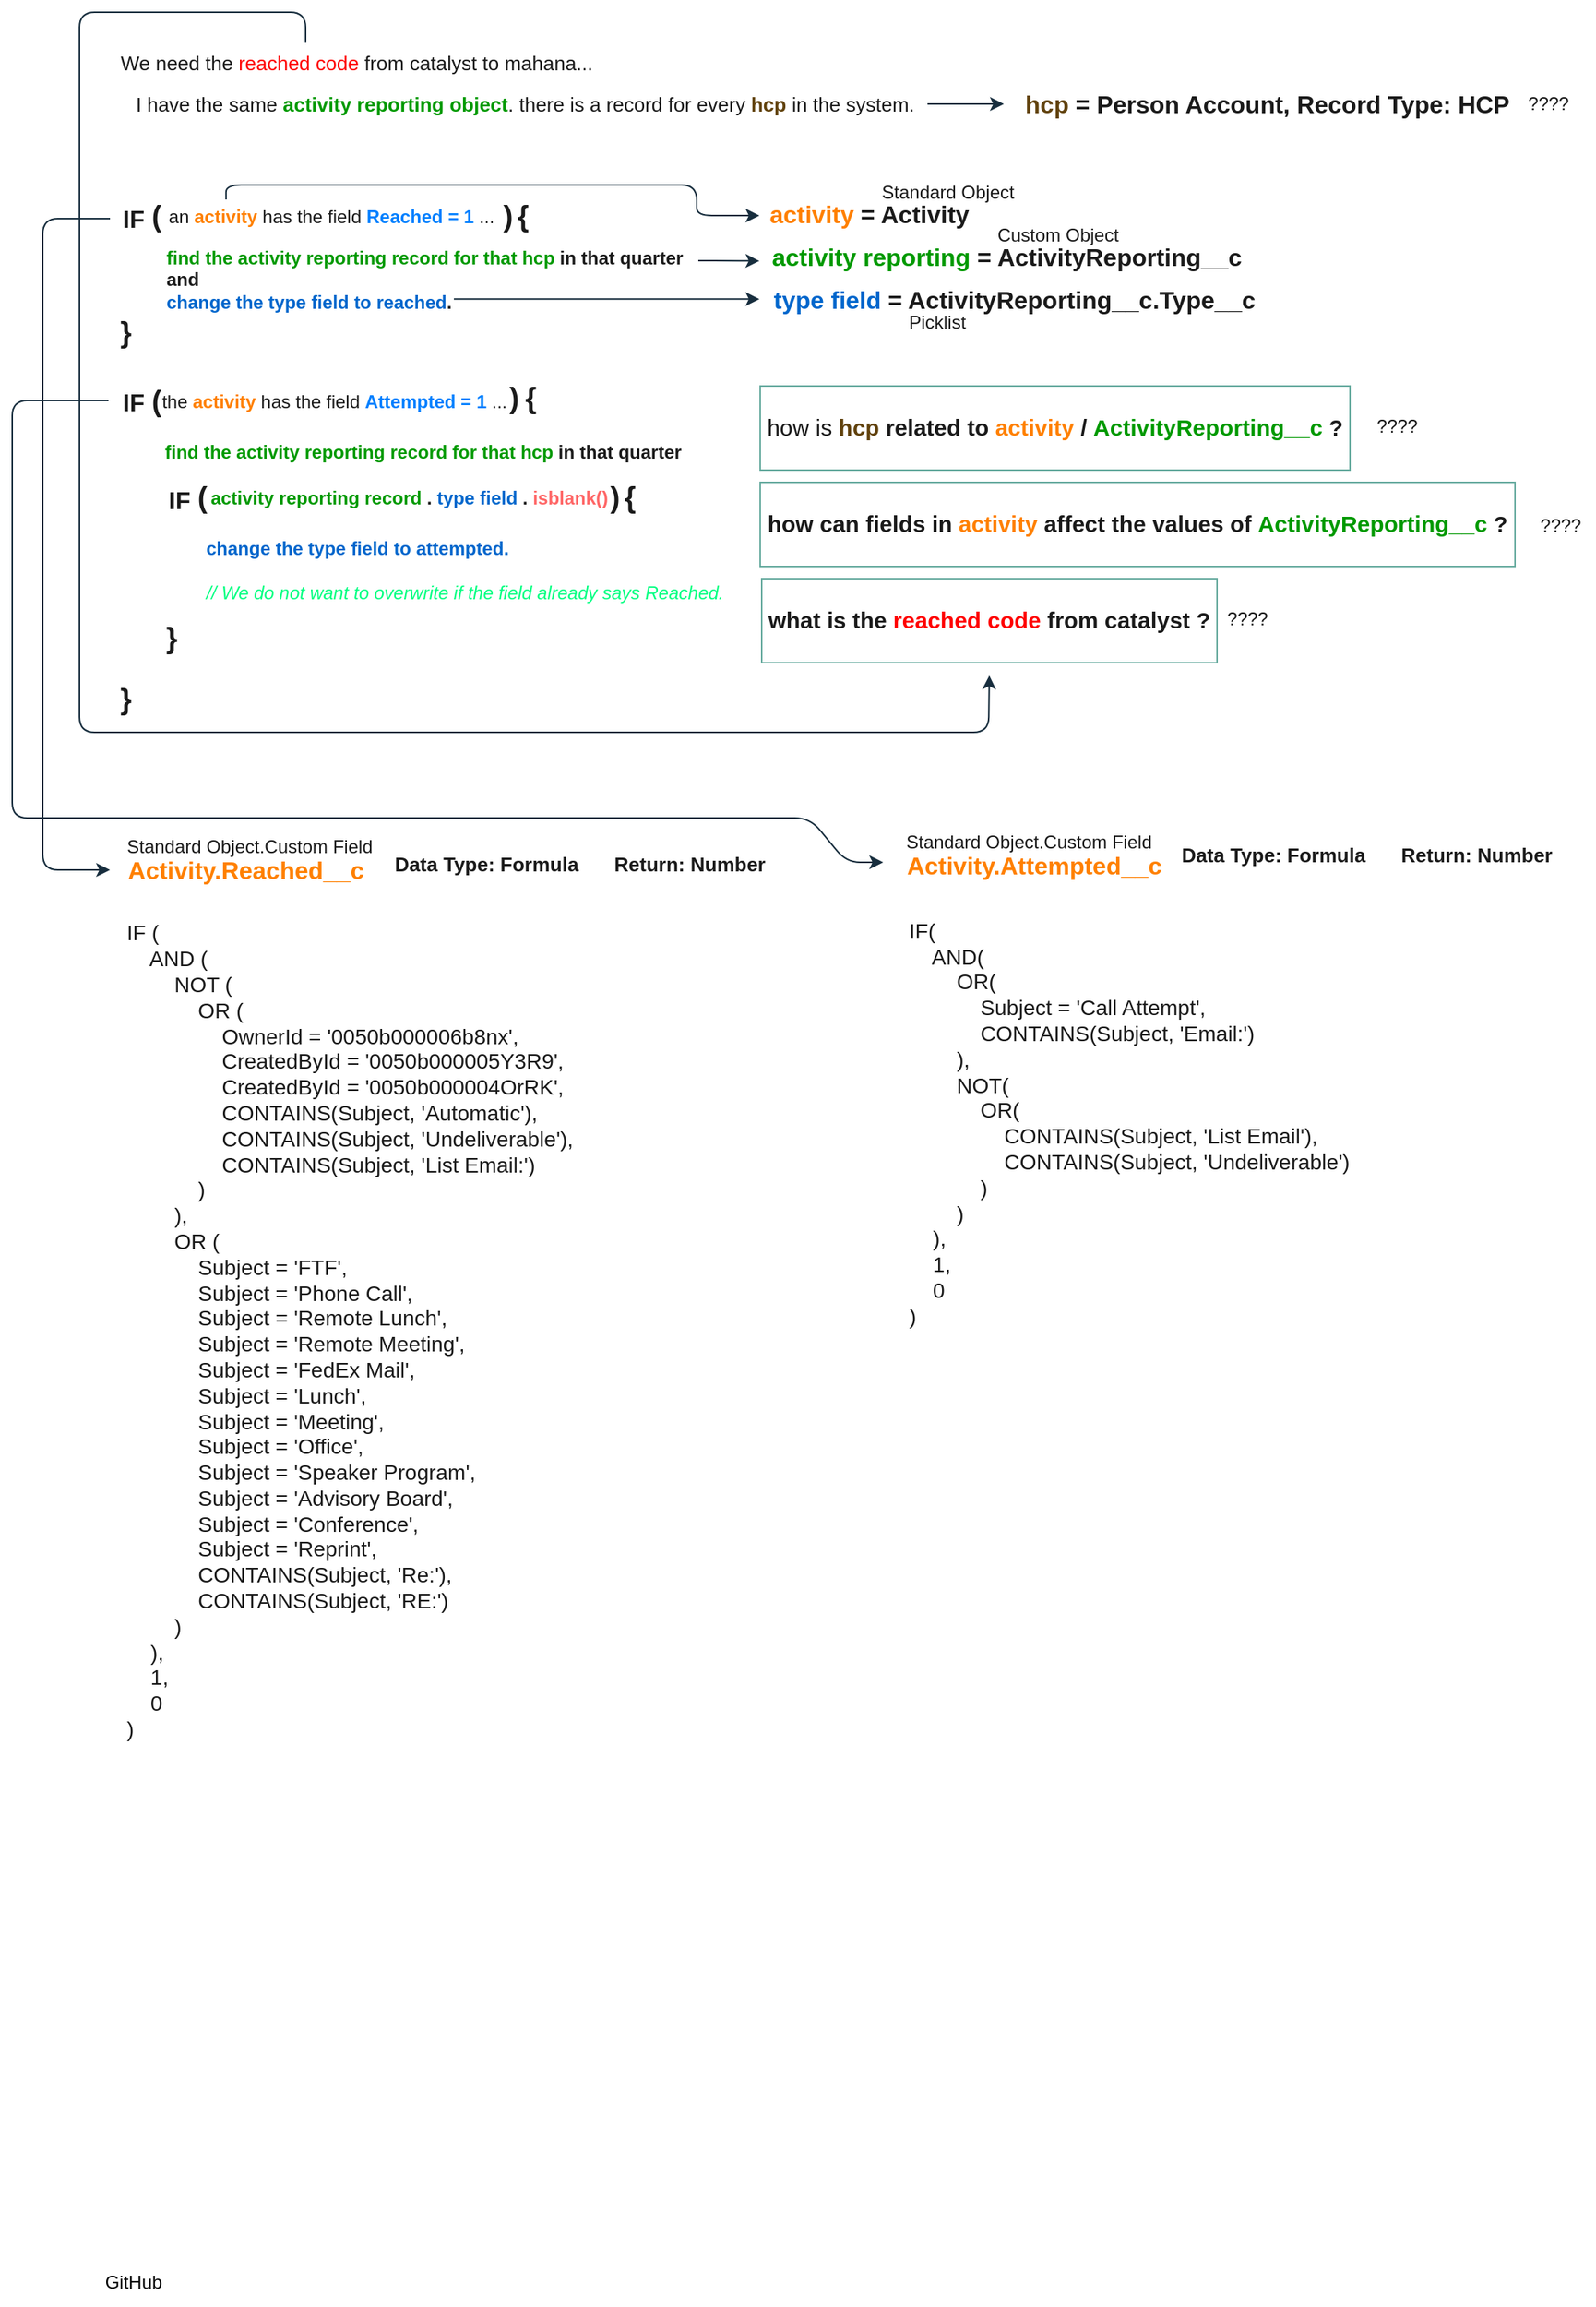 <mxfile version="21.7.5" type="github">
  <diagram id="R2lEEEUBdFMjLlhIrx00" name="Page-1">
    <mxGraphModel dx="2082" dy="982" grid="1" gridSize="10" guides="1" tooltips="1" connect="1" arrows="1" fold="1" page="0" pageScale="1" pageWidth="850" pageHeight="1100" math="0" shadow="0" extFonts="Permanent Marker^https://fonts.googleapis.com/css?family=Permanent+Marker">
      <root>
        <mxCell id="0" />
        <mxCell id="1" parent="0" />
        <mxCell id="Aqao1uQsk0-bMXRQZP0p-10" value="&lt;span style=&quot;background-color: initial;&quot;&gt;&lt;b&gt;&lt;font color=&quot;#009900&quot;&gt;find the activity reporting record for that hcp&lt;/font&gt; in that quarter&amp;nbsp;&lt;/b&gt;&lt;/span&gt;" style="text;html=1;strokeColor=none;fillColor=none;align=left;verticalAlign=middle;whiteSpace=wrap;rounded=1;labelBackgroundColor=none;fontColor=#1A1A1A;" parent="1" vertex="1">
          <mxGeometry x="-561" y="243" width="353" height="30" as="geometry" />
        </mxCell>
        <mxCell id="Aqao1uQsk0-bMXRQZP0p-4" value="We need the &lt;font color=&quot;#ff0000&quot;&gt;reached code&lt;/font&gt; from catalyst to mahana..." style="text;html=1;align=center;verticalAlign=middle;resizable=0;points=[];autosize=1;strokeColor=none;fillColor=none;fontSize=13;rounded=1;labelBackgroundColor=none;fontColor=#1A1A1A;" parent="1" vertex="1">
          <mxGeometry x="-598" y="-11" width="327" height="28" as="geometry" />
        </mxCell>
        <mxCell id="Aqao1uQsk0-bMXRQZP0p-35" style="edgeStyle=orthogonalEdgeStyle;rounded=1;orthogonalLoop=1;jettySize=auto;html=1;exitX=1;exitY=0.5;exitDx=0;exitDy=0;labelBackgroundColor=none;strokeColor=#182E3E;fontColor=default;" parent="1" source="Aqao1uQsk0-bMXRQZP0p-5" edge="1">
          <mxGeometry relative="1" as="geometry">
            <mxPoint x="-10" y="30.034" as="targetPoint" />
          </mxGeometry>
        </mxCell>
        <mxCell id="Aqao1uQsk0-bMXRQZP0p-5" value="I have the same &lt;b style=&quot;&quot;&gt;&lt;font color=&quot;#009900&quot;&gt;activity reporting object&lt;/font&gt;&lt;/b&gt;. there is a record for every &lt;b&gt;&lt;font color=&quot;#61420d&quot;&gt;hcp&lt;/font&gt; &lt;/b&gt;in the system." style="text;html=1;strokeColor=none;fillColor=none;align=left;verticalAlign=middle;whiteSpace=wrap;rounded=1;fontSize=13;labelBackgroundColor=none;fontColor=#1A1A1A;" parent="1" vertex="1">
          <mxGeometry x="-580" y="10" width="520" height="40" as="geometry" />
        </mxCell>
        <mxCell id="Aqao1uQsk0-bMXRQZP0p-7" value="&lt;b&gt;&lt;font style=&quot;font-size: 16px;&quot;&gt;IF&lt;/font&gt;&lt;/b&gt;" style="text;html=1;align=center;verticalAlign=middle;resizable=0;points=[];autosize=1;strokeColor=none;fillColor=none;rounded=1;labelBackgroundColor=none;fontColor=#1A1A1A;" parent="1" vertex="1">
          <mxGeometry x="-600" y="90" width="40" height="30" as="geometry" />
        </mxCell>
        <mxCell id="Aqao1uQsk0-bMXRQZP0p-8" value="&lt;b&gt;&lt;font style=&quot;font-size: 16px;&quot;&gt;IF&lt;/font&gt;&lt;/b&gt;" style="text;html=1;align=center;verticalAlign=middle;resizable=0;points=[];autosize=1;strokeColor=none;fillColor=none;rounded=1;labelBackgroundColor=none;fontColor=#1A1A1A;" parent="1" vertex="1">
          <mxGeometry x="-600" y="210" width="40" height="30" as="geometry" />
        </mxCell>
        <mxCell id="Aqao1uQsk0-bMXRQZP0p-34" style="edgeStyle=orthogonalEdgeStyle;rounded=1;orthogonalLoop=1;jettySize=auto;html=1;exitX=1;exitY=0.25;exitDx=0;exitDy=0;labelBackgroundColor=none;strokeColor=#182E3E;fontColor=default;" parent="1" source="Aqao1uQsk0-bMXRQZP0p-9" edge="1">
          <mxGeometry relative="1" as="geometry">
            <mxPoint x="-170" y="132.714" as="targetPoint" />
          </mxGeometry>
        </mxCell>
        <mxCell id="Aqao1uQsk0-bMXRQZP0p-38" style="edgeStyle=orthogonalEdgeStyle;rounded=1;orthogonalLoop=1;jettySize=auto;html=1;exitX=0.543;exitY=0.752;exitDx=0;exitDy=0;exitPerimeter=0;labelBackgroundColor=none;strokeColor=#182E3E;fontColor=default;" parent="1" source="Aqao1uQsk0-bMXRQZP0p-9" edge="1">
          <mxGeometry relative="1" as="geometry">
            <mxPoint x="-170" y="157.621" as="targetPoint" />
          </mxGeometry>
        </mxCell>
        <mxCell id="Aqao1uQsk0-bMXRQZP0p-9" value="&lt;b&gt;&lt;span style=&quot;background-color: initial;&quot;&gt;&lt;font color=&quot;#009900&quot;&gt;find the activity reporting record for that hcp&lt;/font&gt; in that quarter &lt;br&gt;and &lt;br&gt;&lt;/span&gt;&lt;font style=&quot;background-color: initial;&quot; color=&quot;#0066cc&quot;&gt;change the type field to reached&lt;/font&gt;&lt;span style=&quot;background-color: initial;&quot;&gt;.&lt;/span&gt;&lt;/b&gt;" style="text;html=1;strokeColor=none;fillColor=none;align=left;verticalAlign=middle;whiteSpace=wrap;rounded=1;labelBackgroundColor=none;fontColor=#1A1A1A;" parent="1" vertex="1">
          <mxGeometry x="-560" y="120" width="350" height="50" as="geometry" />
        </mxCell>
        <mxCell id="Aqao1uQsk0-bMXRQZP0p-12" value="&lt;b&gt;&lt;font style=&quot;font-size: 19px;&quot;&gt;{&lt;/font&gt;&lt;/b&gt;" style="text;html=1;align=center;verticalAlign=middle;resizable=0;points=[];autosize=1;strokeColor=none;fillColor=none;rounded=1;labelBackgroundColor=none;fontColor=#1A1A1A;" parent="1" vertex="1">
          <mxGeometry x="-340" y="84" width="30" height="40" as="geometry" />
        </mxCell>
        <mxCell id="Aqao1uQsk0-bMXRQZP0p-13" value="&lt;b&gt;&lt;font style=&quot;font-size: 19px;&quot;&gt;}&lt;/font&gt;&lt;/b&gt;" style="text;html=1;align=center;verticalAlign=middle;resizable=0;points=[];autosize=1;strokeColor=none;fillColor=none;rounded=1;labelBackgroundColor=none;fontColor=#1A1A1A;" parent="1" vertex="1">
          <mxGeometry x="-600" y="160" width="30" height="40" as="geometry" />
        </mxCell>
        <mxCell id="Aqao1uQsk0-bMXRQZP0p-14" value="&lt;font color=&quot;#0066cc&quot;&gt;&lt;b&gt;change the type field to attempted. &lt;/b&gt;&lt;/font&gt;&lt;br&gt;&lt;br&gt;&lt;i style=&quot;&quot;&gt;&lt;font color=&quot;#00ff80&quot;&gt;// We do not want to overwrite if the field already says Reached.&lt;/font&gt;&lt;/i&gt;" style="text;html=1;strokeColor=none;fillColor=none;align=left;verticalAlign=middle;whiteSpace=wrap;rounded=1;labelBackgroundColor=none;fontColor=#1A1A1A;" parent="1" vertex="1">
          <mxGeometry x="-534" y="290" width="385" height="90" as="geometry" />
        </mxCell>
        <mxCell id="Aqao1uQsk0-bMXRQZP0p-16" value="&lt;span style=&quot;font-size: 19px;&quot;&gt;&lt;b&gt;(&lt;/b&gt;&lt;/span&gt;" style="text;html=1;align=center;verticalAlign=middle;resizable=0;points=[];autosize=1;strokeColor=none;fillColor=none;rounded=1;labelBackgroundColor=none;fontColor=#1A1A1A;" parent="1" vertex="1">
          <mxGeometry x="-580" y="84" width="30" height="40" as="geometry" />
        </mxCell>
        <mxCell id="Aqao1uQsk0-bMXRQZP0p-17" value="&lt;b&gt;&lt;font style=&quot;font-size: 19px;&quot;&gt;)&lt;/font&gt;&lt;/b&gt;" style="text;html=1;align=center;verticalAlign=middle;resizable=0;points=[];autosize=1;strokeColor=none;fillColor=none;rounded=1;labelBackgroundColor=none;fontColor=#1A1A1A;" parent="1" vertex="1">
          <mxGeometry x="-350" y="84" width="30" height="40" as="geometry" />
        </mxCell>
        <mxCell id="Aqao1uQsk0-bMXRQZP0p-31" style="edgeStyle=orthogonalEdgeStyle;rounded=1;orthogonalLoop=1;jettySize=auto;html=1;exitX=0.186;exitY=-0.105;exitDx=0;exitDy=0;exitPerimeter=0;labelBackgroundColor=none;strokeColor=#182E3E;fontColor=default;" parent="1" source="Aqao1uQsk0-bMXRQZP0p-18" edge="1">
          <mxGeometry relative="1" as="geometry">
            <mxPoint x="-170" y="103" as="targetPoint" />
            <mxPoint x="-520" y="103" as="sourcePoint" />
            <Array as="points">
              <mxPoint x="-519" y="83" />
              <mxPoint x="-211" y="83" />
              <mxPoint x="-211" y="103" />
            </Array>
          </mxGeometry>
        </mxCell>
        <mxCell id="Aqao1uQsk0-bMXRQZP0p-18" value="an&amp;nbsp;&lt;b style=&quot;border-color: var(--border-color);&quot;&gt;&lt;font style=&quot;border-color: var(--border-color);&quot; color=&quot;#ff8000&quot;&gt;activity&lt;/font&gt;&lt;/b&gt;&amp;nbsp;has the field&amp;nbsp;&lt;font style=&quot;border-color: var(--border-color); text-align: left;&quot; color=&quot;#007fff&quot;&gt;&lt;b style=&quot;border-color: var(--border-color);&quot;&gt;Reached = 1&lt;/b&gt;&lt;/font&gt;&lt;span style=&quot;text-align: left;&quot;&gt;&amp;nbsp;...&lt;/span&gt;" style="text;html=1;strokeColor=none;fillColor=none;align=center;verticalAlign=middle;whiteSpace=wrap;rounded=1;labelBackgroundColor=none;fontColor=#1A1A1A;" parent="1" vertex="1">
          <mxGeometry x="-560" y="94.5" width="220" height="19" as="geometry" />
        </mxCell>
        <mxCell id="Aqao1uQsk0-bMXRQZP0p-19" value="the &lt;b&gt;&lt;font color=&quot;#ff8000&quot;&gt;activity&lt;/font&gt;&lt;/b&gt; has the field&amp;nbsp;&lt;b style=&quot;border-color: var(--border-color); text-align: left;&quot;&gt;&lt;font style=&quot;border-color: var(--border-color);&quot; color=&quot;#007fff&quot;&gt;Attempted = 1&lt;/font&gt;&lt;/b&gt;&lt;span style=&quot;text-align: left;&quot;&gt;&amp;nbsp;...&lt;/span&gt;" style="text;html=1;strokeColor=none;fillColor=none;align=center;verticalAlign=middle;whiteSpace=wrap;rounded=1;labelBackgroundColor=none;fontColor=#1A1A1A;" parent="1" vertex="1">
          <mxGeometry x="-563" y="210" width="230" height="30" as="geometry" />
        </mxCell>
        <mxCell id="Aqao1uQsk0-bMXRQZP0p-20" value="&lt;span style=&quot;font-size: 19px;&quot;&gt;&lt;b&gt;(&lt;/b&gt;&lt;/span&gt;" style="text;html=1;align=center;verticalAlign=middle;resizable=0;points=[];autosize=1;strokeColor=none;fillColor=none;rounded=1;labelBackgroundColor=none;fontColor=#1A1A1A;" parent="1" vertex="1">
          <mxGeometry x="-580" y="205" width="30" height="40" as="geometry" />
        </mxCell>
        <mxCell id="Aqao1uQsk0-bMXRQZP0p-21" value="&lt;b&gt;&lt;font style=&quot;font-size: 19px;&quot;&gt;)&lt;/font&gt;&lt;/b&gt;" style="text;html=1;align=center;verticalAlign=middle;resizable=0;points=[];autosize=1;strokeColor=none;fillColor=none;rounded=1;labelBackgroundColor=none;fontColor=#1A1A1A;" parent="1" vertex="1">
          <mxGeometry x="-346" y="203" width="30" height="40" as="geometry" />
        </mxCell>
        <mxCell id="Aqao1uQsk0-bMXRQZP0p-22" value="&lt;b&gt;&lt;font style=&quot;font-size: 19px;&quot;&gt;{&lt;/font&gt;&lt;/b&gt;" style="text;html=1;align=center;verticalAlign=middle;resizable=0;points=[];autosize=1;strokeColor=none;fillColor=none;rounded=1;labelBackgroundColor=none;fontColor=#1A1A1A;" parent="1" vertex="1">
          <mxGeometry x="-335" y="203" width="30" height="40" as="geometry" />
        </mxCell>
        <mxCell id="Aqao1uQsk0-bMXRQZP0p-23" value="&lt;b&gt;&lt;font style=&quot;font-size: 19px;&quot;&gt;}&lt;/font&gt;&lt;/b&gt;" style="text;html=1;align=center;verticalAlign=middle;resizable=0;points=[];autosize=1;strokeColor=none;fillColor=none;rounded=1;labelBackgroundColor=none;fontColor=#1A1A1A;" parent="1" vertex="1">
          <mxGeometry x="-600" y="400" width="30" height="40" as="geometry" />
        </mxCell>
        <mxCell id="Aqao1uQsk0-bMXRQZP0p-24" value="&lt;b&gt;&lt;font style=&quot;font-size: 16px;&quot;&gt;IF&lt;/font&gt;&lt;/b&gt;" style="text;html=1;align=center;verticalAlign=middle;resizable=0;points=[];autosize=1;strokeColor=none;fillColor=none;rounded=1;labelBackgroundColor=none;fontColor=#1A1A1A;" parent="1" vertex="1">
          <mxGeometry x="-570" y="274" width="40" height="30" as="geometry" />
        </mxCell>
        <mxCell id="Aqao1uQsk0-bMXRQZP0p-25" value="&lt;b style=&quot;border-color: var(--border-color); text-align: left;&quot;&gt;&lt;font style=&quot;border-color: var(--border-color);&quot; color=&quot;#009900&quot;&gt;activity reporting record &lt;/font&gt;&lt;font style=&quot;border-color: var(--border-color);&quot;&gt;. &lt;font color=&quot;#0066cc&quot;&gt;type field&lt;/font&gt; . &lt;font color=&quot;#ff6666&quot;&gt;isblank()&lt;/font&gt;&lt;/font&gt;&lt;/b&gt;" style="text;html=1;strokeColor=none;fillColor=none;align=center;verticalAlign=middle;whiteSpace=wrap;rounded=1;labelBackgroundColor=none;fontColor=#1A1A1A;" parent="1" vertex="1">
          <mxGeometry x="-534" y="273" width="270" height="30" as="geometry" />
        </mxCell>
        <mxCell id="Aqao1uQsk0-bMXRQZP0p-26" value="&lt;span style=&quot;font-size: 19px;&quot;&gt;&lt;b&gt;(&lt;/b&gt;&lt;/span&gt;" style="text;html=1;align=center;verticalAlign=middle;resizable=0;points=[];autosize=1;strokeColor=none;fillColor=none;rounded=1;labelBackgroundColor=none;fontColor=#1A1A1A;" parent="1" vertex="1">
          <mxGeometry x="-550" y="268" width="30" height="40" as="geometry" />
        </mxCell>
        <mxCell id="Aqao1uQsk0-bMXRQZP0p-27" value="&lt;b&gt;&lt;font style=&quot;font-size: 19px;&quot;&gt;)&lt;/font&gt;&lt;/b&gt;" style="text;html=1;align=center;verticalAlign=middle;resizable=0;points=[];autosize=1;strokeColor=none;fillColor=none;rounded=1;labelBackgroundColor=none;fontColor=#1A1A1A;" parent="1" vertex="1">
          <mxGeometry x="-280" y="268" width="30" height="40" as="geometry" />
        </mxCell>
        <mxCell id="Aqao1uQsk0-bMXRQZP0p-28" value="&lt;b&gt;&lt;font style=&quot;font-size: 19px;&quot;&gt;{&lt;/font&gt;&lt;/b&gt;" style="text;html=1;align=center;verticalAlign=middle;resizable=0;points=[];autosize=1;strokeColor=none;fillColor=none;rounded=1;labelBackgroundColor=none;fontColor=#1A1A1A;" parent="1" vertex="1">
          <mxGeometry x="-270" y="268" width="30" height="40" as="geometry" />
        </mxCell>
        <mxCell id="Aqao1uQsk0-bMXRQZP0p-29" value="&lt;b&gt;&lt;font style=&quot;font-size: 19px;&quot;&gt;}&lt;/font&gt;&lt;/b&gt;" style="text;html=1;align=center;verticalAlign=middle;resizable=0;points=[];autosize=1;strokeColor=none;fillColor=none;rounded=1;labelBackgroundColor=none;fontColor=#1A1A1A;" parent="1" vertex="1">
          <mxGeometry x="-570" y="360" width="30" height="40" as="geometry" />
        </mxCell>
        <mxCell id="Aqao1uQsk0-bMXRQZP0p-32" value="&lt;b style=&quot;border-color: var(--border-color); font-size: 16px;&quot;&gt;&lt;font style=&quot;border-color: var(--border-color); font-size: 16px;&quot; color=&quot;#ff8000&quot;&gt;activity &lt;/font&gt;&lt;font style=&quot;border-color: var(--border-color); font-size: 16px;&quot;&gt;= Activity&lt;/font&gt;&lt;/b&gt;" style="text;html=1;strokeColor=none;fillColor=none;align=center;verticalAlign=middle;whiteSpace=wrap;rounded=1;fontSize=16;labelBackgroundColor=none;fontColor=#1A1A1A;" parent="1" vertex="1">
          <mxGeometry x="-190" y="89.5" width="184" height="24" as="geometry" />
        </mxCell>
        <mxCell id="Aqao1uQsk0-bMXRQZP0p-33" value="&lt;b style=&quot;border-color: var(--border-color); text-align: left; font-size: 16px;&quot;&gt;&lt;font style=&quot;border-color: var(--border-color); font-size: 16px;&quot; color=&quot;#009900&quot;&gt;activity reporting &lt;/font&gt;&lt;font style=&quot;border-color: var(--border-color); font-size: 16px;&quot;&gt;= ActivityReporting__c&lt;/font&gt;&lt;/b&gt;" style="text;html=1;strokeColor=none;fillColor=none;align=center;verticalAlign=middle;whiteSpace=wrap;rounded=1;fontSize=16;labelBackgroundColor=none;fontColor=#1A1A1A;" parent="1" vertex="1">
          <mxGeometry x="-163" y="117" width="310" height="25.5" as="geometry" />
        </mxCell>
        <mxCell id="Aqao1uQsk0-bMXRQZP0p-36" value="&lt;b style=&quot;border-color: var(--border-color); font-size: 16px;&quot;&gt;&lt;font color=&quot;#61420d&quot; style=&quot;border-color: var(--border-color); font-size: 16px;&quot;&gt;hcp&lt;/font&gt;&lt;font style=&quot;border-color: var(--border-color); font-size: 16px;&quot; color=&quot;#ff8000&quot;&gt;&amp;nbsp;&lt;/font&gt;&lt;font style=&quot;border-color: var(--border-color); font-size: 16px;&quot;&gt;= Person Account, Record Type: HCP&lt;/font&gt;&lt;/b&gt;" style="text;html=1;strokeColor=none;fillColor=none;align=center;verticalAlign=middle;whiteSpace=wrap;rounded=1;fontSize=16;labelBackgroundColor=none;fontColor=#1A1A1A;" parent="1" vertex="1">
          <mxGeometry x="-8" y="2.5" width="341" height="55" as="geometry" />
        </mxCell>
        <mxCell id="Aqao1uQsk0-bMXRQZP0p-37" value="Custom Object" style="text;html=1;align=center;verticalAlign=middle;resizable=0;points=[];autosize=1;strokeColor=none;fillColor=none;rounded=1;labelBackgroundColor=none;fontColor=#1A1A1A;" parent="1" vertex="1">
          <mxGeometry x="-25" y="101" width="100" height="30" as="geometry" />
        </mxCell>
        <mxCell id="Aqao1uQsk0-bMXRQZP0p-39" value="&lt;b style=&quot;border-color: var(--border-color); text-align: left;&quot;&gt;&lt;font style=&quot;border-color: var(--border-color); background-color: initial; font-size: 16px;&quot; color=&quot;#0066cc&quot;&gt;type field &lt;/font&gt;&lt;font style=&quot;border-color: var(--border-color); background-color: initial; font-size: 16px;&quot;&gt;= ActivityReporting__c.Type__c&lt;/font&gt;&lt;/b&gt;" style="text;html=1;strokeColor=none;fillColor=none;align=center;verticalAlign=middle;whiteSpace=wrap;rounded=1;labelBackgroundColor=none;fontColor=#1A1A1A;" parent="1" vertex="1">
          <mxGeometry x="-162" y="142.5" width="318" height="30" as="geometry" />
        </mxCell>
        <mxCell id="Aqao1uQsk0-bMXRQZP0p-40" value="Picklist" style="text;html=1;align=center;verticalAlign=middle;resizable=0;points=[];autosize=1;strokeColor=none;fillColor=none;rounded=1;labelBackgroundColor=none;fontColor=#1A1A1A;" parent="1" vertex="1">
          <mxGeometry x="-84" y="158" width="60" height="30" as="geometry" />
        </mxCell>
        <mxCell id="Aqao1uQsk0-bMXRQZP0p-41" value="&lt;div style=&quot;text-align: left;&quot;&gt;&lt;br&gt;&lt;/div&gt;&amp;nbsp;how is&amp;nbsp;&lt;b style=&quot;border-color: var(--border-color); font-size: 15px; text-align: left;&quot;&gt;&lt;font color=&quot;#61420d&quot; style=&quot;border-color: var(--border-color); font-size: 15px;&quot;&gt;hcp&lt;/font&gt;&amp;nbsp;related to&amp;nbsp;&lt;/b&gt;&lt;b style=&quot;border-color: var(--border-color); font-size: 15px;&quot;&gt;&lt;font style=&quot;border-color: var(--border-color); font-size: 15px;&quot; color=&quot;#ff8000&quot;&gt;activity &lt;/font&gt;&lt;font style=&quot;border-color: var(--border-color); font-size: 15px;&quot;&gt;/&lt;/font&gt;&lt;font style=&quot;border-color: var(--border-color); font-size: 15px;&quot; color=&quot;#ff8000&quot;&gt;&amp;nbsp;&lt;/font&gt;&lt;/b&gt;&lt;b style=&quot;border-color: var(--border-color); font-size: 15px; text-align: left;&quot;&gt;&lt;font color=&quot;#009900&quot; style=&quot;font-size: 15px;&quot;&gt;ActivityReporting__c &lt;/font&gt;&lt;font style=&quot;font-size: 15px;&quot;&gt;?&amp;nbsp;&lt;br&gt;&lt;br&gt;&lt;/font&gt;&lt;/b&gt;" style="text;html=1;align=center;verticalAlign=middle;resizable=0;points=[];autosize=1;strokeColor=none;fillColor=none;fontSize=15;labelBackgroundColor=none;labelBorderColor=#67AB9F;rounded=1;fontColor=#1A1A1A;" parent="1" vertex="1">
          <mxGeometry x="-178.5" y="208" width="403" height="66" as="geometry" />
        </mxCell>
        <mxCell id="Aqao1uQsk0-bMXRQZP0p-43" value="Standard Object" style="text;html=1;align=center;verticalAlign=middle;resizable=0;points=[];autosize=1;strokeColor=none;fillColor=none;rounded=1;labelBackgroundColor=none;fontColor=#1A1A1A;" parent="1" vertex="1">
          <mxGeometry x="-100" y="75" width="105" height="26" as="geometry" />
        </mxCell>
        <mxCell id="Aqao1uQsk0-bMXRQZP0p-44" value="&lt;div style=&quot;text-align: left;&quot;&gt;&lt;/div&gt;&lt;b style=&quot;border-color: var(--border-color); font-size: 15px; text-align: left;&quot;&gt;&lt;font style=&quot;font-size: 15px;&quot;&gt;&lt;br&gt;&amp;nbsp;how can fields in&amp;nbsp;&lt;b style=&quot;border-color: var(--border-color); text-align: center;&quot;&gt;&lt;font style=&quot;border-color: var(--border-color);&quot; color=&quot;#ff8000&quot;&gt;activity&amp;nbsp;&lt;/font&gt;&lt;font style=&quot;border-color: var(--border-color);&quot;&gt;affect the values of&amp;nbsp;&lt;/font&gt;&lt;/b&gt;&lt;b style=&quot;border-color: var(--border-color);&quot;&gt;&lt;font style=&quot;border-color: var(--border-color);&quot; color=&quot;#009900&quot;&gt;ActivityReporting__c &lt;/font&gt;&lt;font style=&quot;border-color: var(--border-color);&quot;&gt;?&lt;/font&gt;&lt;font style=&quot;border-color: var(--border-color);&quot; color=&quot;#009900&quot;&gt;&amp;nbsp;&lt;br&gt;&lt;/font&gt;&lt;/b&gt;&lt;br&gt;&lt;/font&gt;&lt;/b&gt;" style="text;html=1;align=center;verticalAlign=middle;resizable=0;points=[];autosize=1;strokeColor=none;fillColor=none;fontSize=15;labelBackgroundColor=none;labelBorderColor=#67AB9F;rounded=1;fontColor=#1A1A1A;" parent="1" vertex="1">
          <mxGeometry x="-178.5" y="271" width="510" height="66" as="geometry" />
        </mxCell>
        <mxCell id="Aqao1uQsk0-bMXRQZP0p-45" value="????" style="text;html=1;align=center;verticalAlign=middle;resizable=0;points=[];autosize=1;strokeColor=none;fillColor=none;rounded=1;labelBackgroundColor=none;fontColor=#1A1A1A;" parent="1" vertex="1">
          <mxGeometry x="331.5" y="293" width="45" height="26" as="geometry" />
        </mxCell>
        <mxCell id="Aqao1uQsk0-bMXRQZP0p-46" value="????" style="text;html=1;align=center;verticalAlign=middle;resizable=0;points=[];autosize=1;strokeColor=none;fillColor=none;rounded=1;labelBackgroundColor=none;fontColor=#1A1A1A;" parent="1" vertex="1">
          <mxGeometry x="323" y="17" width="45" height="26" as="geometry" />
        </mxCell>
        <mxCell id="Aqao1uQsk0-bMXRQZP0p-49" value="????" style="text;html=1;align=center;verticalAlign=middle;resizable=0;points=[];autosize=1;strokeColor=none;fillColor=none;rounded=1;labelBackgroundColor=none;fontColor=#1A1A1A;" parent="1" vertex="1">
          <mxGeometry x="224" y="228" width="45" height="26" as="geometry" />
        </mxCell>
        <mxCell id="Aqao1uQsk0-bMXRQZP0p-50" value="" style="endArrow=classic;html=1;rounded=1;entryX=0.503;entryY=1.058;entryDx=0;entryDy=0;entryPerimeter=0;labelBackgroundColor=none;strokeColor=#182E3E;fontColor=default;" parent="1" target="Aqao1uQsk0-bMXRQZP0p-51" edge="1">
          <mxGeometry width="50" height="50" relative="1" as="geometry">
            <mxPoint x="-467" y="-10" as="sourcePoint" />
            <mxPoint x="86" y="431" as="targetPoint" />
            <Array as="points">
              <mxPoint x="-467" y="-30" />
              <mxPoint x="-615" y="-30" />
              <mxPoint x="-615" y="441" />
              <mxPoint x="-20" y="441" />
            </Array>
          </mxGeometry>
        </mxCell>
        <mxCell id="Aqao1uQsk0-bMXRQZP0p-51" value="&lt;div style=&quot;text-align: left;&quot;&gt;&lt;/div&gt;&lt;b style=&quot;border-color: var(--border-color); font-size: 15px; text-align: left;&quot;&gt;&lt;font style=&quot;font-size: 15px;&quot;&gt;&amp;nbsp;&lt;br&gt;&amp;nbsp;what is the&amp;nbsp;&lt;font color=&quot;#ff0000&quot;&gt;reached code&lt;/font&gt; from catalyst ?&amp;nbsp;&lt;br&gt;&lt;br&gt;&lt;/font&gt;&lt;/b&gt;" style="text;html=1;align=center;verticalAlign=middle;resizable=0;points=[];autosize=1;strokeColor=none;fillColor=none;fontSize=15;labelBackgroundColor=none;labelBorderColor=#67AB9F;rounded=1;fontColor=#1A1A1A;" parent="1" vertex="1">
          <mxGeometry x="-178.5" y="334" width="316" height="66" as="geometry" />
        </mxCell>
        <mxCell id="Aqao1uQsk0-bMXRQZP0p-52" value="????" style="text;html=1;align=center;verticalAlign=middle;resizable=0;points=[];autosize=1;strokeColor=none;fillColor=none;rounded=1;labelBackgroundColor=none;fontColor=#1A1A1A;" parent="1" vertex="1">
          <mxGeometry x="126" y="354" width="45" height="26" as="geometry" />
        </mxCell>
        <mxCell id="Aqao1uQsk0-bMXRQZP0p-53" value="" style="endArrow=classic;html=1;rounded=1;labelBackgroundColor=none;strokeColor=#182E3E;fontColor=default;" parent="1" edge="1">
          <mxGeometry width="50" height="50" relative="1" as="geometry">
            <mxPoint x="-595" y="105" as="sourcePoint" />
            <mxPoint x="-595" y="531" as="targetPoint" />
            <Array as="points">
              <mxPoint x="-639" y="105" />
              <mxPoint x="-639" y="531" />
            </Array>
          </mxGeometry>
        </mxCell>
        <mxCell id="Aqao1uQsk0-bMXRQZP0p-55" value="" style="endArrow=classic;html=1;rounded=1;labelBackgroundColor=none;strokeColor=#182E3E;fontColor=default;" parent="1" edge="1">
          <mxGeometry width="50" height="50" relative="1" as="geometry">
            <mxPoint x="-596" y="224" as="sourcePoint" />
            <mxPoint x="-89" y="526" as="targetPoint" />
            <Array as="points">
              <mxPoint x="-659" y="224" />
              <mxPoint x="-659" y="497" />
              <mxPoint x="-137" y="497" />
              <mxPoint x="-113" y="526" />
            </Array>
          </mxGeometry>
        </mxCell>
        <mxCell id="Aqao1uQsk0-bMXRQZP0p-56" value="&lt;font color=&quot;#ff8000&quot;&gt;&lt;b&gt;Activity.Reached__c&lt;/b&gt;&lt;/font&gt;" style="text;html=1;strokeColor=none;fillColor=none;align=center;verticalAlign=middle;whiteSpace=wrap;rounded=1;fontSize=16;labelBackgroundColor=none;fontColor=#1A1A1A;" parent="1" vertex="1">
          <mxGeometry x="-598" y="519" width="184" height="24" as="geometry" />
        </mxCell>
        <mxCell id="Aqao1uQsk0-bMXRQZP0p-57" value="&lt;font color=&quot;#ff8000&quot;&gt;&lt;b&gt;Activity.Attempted__c&lt;/b&gt;&lt;/font&gt;" style="text;html=1;strokeColor=none;fillColor=none;align=center;verticalAlign=middle;whiteSpace=wrap;rounded=1;fontSize=16;labelBackgroundColor=none;fontColor=#1A1A1A;" parent="1" vertex="1">
          <mxGeometry x="-82.5" y="516" width="184" height="24" as="geometry" />
        </mxCell>
        <mxCell id="Aqao1uQsk0-bMXRQZP0p-58" value="Standard Object.Custom Field" style="text;html=1;align=center;verticalAlign=middle;resizable=0;points=[];autosize=1;strokeColor=none;fillColor=none;rounded=1;labelBackgroundColor=none;fontColor=#1A1A1A;" parent="1" vertex="1">
          <mxGeometry x="-594" y="503" width="179" height="26" as="geometry" />
        </mxCell>
        <mxCell id="Aqao1uQsk0-bMXRQZP0p-61" value="Standard Object.Custom Field" style="text;html=1;align=center;verticalAlign=middle;resizable=0;points=[];autosize=1;strokeColor=none;fillColor=none;rounded=1;labelBackgroundColor=none;fontColor=#1A1A1A;" parent="1" vertex="1">
          <mxGeometry x="-84" y="500" width="179" height="26" as="geometry" />
        </mxCell>
        <mxCell id="Aqao1uQsk0-bMXRQZP0p-62" value="Data Type: Formula" style="text;html=1;align=center;verticalAlign=middle;resizable=0;points=[];autosize=1;strokeColor=none;fillColor=none;rounded=1;labelBackgroundColor=none;fontColor=#1A1A1A;fontStyle=1;fontSize=13;" parent="1" vertex="1">
          <mxGeometry x="-418" y="513" width="138" height="28" as="geometry" />
        </mxCell>
        <mxCell id="Aqao1uQsk0-bMXRQZP0p-63" value="Data Type: Formula" style="text;html=1;align=center;verticalAlign=middle;resizable=0;points=[];autosize=1;strokeColor=none;fillColor=none;rounded=1;labelBackgroundColor=none;fontColor=#1A1A1A;fontStyle=1;fontSize=13;" parent="1" vertex="1">
          <mxGeometry x="96.5" y="507" width="138" height="28" as="geometry" />
        </mxCell>
        <mxCell id="Aqao1uQsk0-bMXRQZP0p-66" value="Return: Number" style="text;html=1;align=center;verticalAlign=middle;resizable=0;points=[];autosize=1;strokeColor=none;fillColor=none;rounded=1;labelBackgroundColor=none;fontColor=#1A1A1A;fontStyle=1;fontSize=13;" parent="1" vertex="1">
          <mxGeometry x="-275" y="513" width="117" height="28" as="geometry" />
        </mxCell>
        <mxCell id="Aqao1uQsk0-bMXRQZP0p-67" value="Return: Number" style="text;html=1;align=center;verticalAlign=middle;resizable=0;points=[];autosize=1;strokeColor=none;fillColor=none;rounded=1;labelBackgroundColor=none;fontColor=#1A1A1A;fontStyle=1;fontSize=13;" parent="1" vertex="1">
          <mxGeometry x="240.5" y="507" width="117" height="28" as="geometry" />
        </mxCell>
        <mxCell id="Aqao1uQsk0-bMXRQZP0p-68" value="&lt;div style=&quot;font-size: 14px;&quot;&gt;IF (&lt;/div&gt;&lt;div style=&quot;font-size: 14px;&quot;&gt;&amp;nbsp; &amp;nbsp; AND (&lt;/div&gt;&lt;div style=&quot;font-size: 14px;&quot;&gt;&amp;nbsp; &amp;nbsp; &amp;nbsp; &amp;nbsp; NOT (&lt;/div&gt;&lt;div style=&quot;font-size: 14px;&quot;&gt;&amp;nbsp; &amp;nbsp; &amp;nbsp; &amp;nbsp; &amp;nbsp; &amp;nbsp; OR (&lt;/div&gt;&lt;div style=&quot;font-size: 14px;&quot;&gt;&amp;nbsp; &amp;nbsp; &amp;nbsp; &amp;nbsp; &amp;nbsp; &amp;nbsp; &amp;nbsp; &amp;nbsp; OwnerId = &#39;0050b000006b8nx&#39;,&lt;/div&gt;&lt;div style=&quot;font-size: 14px;&quot;&gt;&amp;nbsp; &amp;nbsp; &amp;nbsp; &amp;nbsp; &amp;nbsp; &amp;nbsp; &amp;nbsp; &amp;nbsp; CreatedById = &#39;0050b000005Y3R9&#39;,&lt;/div&gt;&lt;div style=&quot;font-size: 14px;&quot;&gt;&amp;nbsp; &amp;nbsp; &amp;nbsp; &amp;nbsp; &amp;nbsp; &amp;nbsp; &amp;nbsp; &amp;nbsp; CreatedById = &#39;0050b000004OrRK&#39;,&lt;/div&gt;&lt;div style=&quot;font-size: 14px;&quot;&gt;&amp;nbsp; &amp;nbsp; &amp;nbsp; &amp;nbsp; &amp;nbsp; &amp;nbsp; &amp;nbsp; &amp;nbsp; CONTAINS(Subject, &#39;Automatic&#39;),&lt;/div&gt;&lt;div style=&quot;font-size: 14px;&quot;&gt;&amp;nbsp; &amp;nbsp; &amp;nbsp; &amp;nbsp; &amp;nbsp; &amp;nbsp; &amp;nbsp; &amp;nbsp; CONTAINS(Subject, &#39;Undeliverable&#39;),&lt;/div&gt;&lt;div style=&quot;font-size: 14px;&quot;&gt;&amp;nbsp; &amp;nbsp; &amp;nbsp; &amp;nbsp; &amp;nbsp; &amp;nbsp; &amp;nbsp; &amp;nbsp; CONTAINS(Subject, &#39;List Email:&#39;)&lt;/div&gt;&lt;div style=&quot;font-size: 14px;&quot;&gt;&amp;nbsp; &amp;nbsp; &amp;nbsp; &amp;nbsp; &amp;nbsp; &amp;nbsp; )&lt;/div&gt;&lt;div style=&quot;font-size: 14px;&quot;&gt;&amp;nbsp; &amp;nbsp; &amp;nbsp; &amp;nbsp; ),&lt;/div&gt;&lt;div style=&quot;font-size: 14px;&quot;&gt;&amp;nbsp; &amp;nbsp; &amp;nbsp; &amp;nbsp; OR (&lt;/div&gt;&lt;div style=&quot;font-size: 14px;&quot;&gt;&amp;nbsp; &amp;nbsp; &amp;nbsp; &amp;nbsp; &amp;nbsp; &amp;nbsp; Subject = &#39;FTF&#39;,&lt;/div&gt;&lt;div style=&quot;font-size: 14px;&quot;&gt;&amp;nbsp; &amp;nbsp; &amp;nbsp; &amp;nbsp; &amp;nbsp; &amp;nbsp; Subject = &#39;Phone Call&#39;,&lt;/div&gt;&lt;div style=&quot;font-size: 14px;&quot;&gt;&amp;nbsp; &amp;nbsp; &amp;nbsp; &amp;nbsp; &amp;nbsp; &amp;nbsp; Subject = &#39;Remote Lunch&#39;,&lt;/div&gt;&lt;div style=&quot;font-size: 14px;&quot;&gt;&amp;nbsp; &amp;nbsp; &amp;nbsp; &amp;nbsp; &amp;nbsp; &amp;nbsp; Subject = &#39;Remote Meeting&#39;,&lt;/div&gt;&lt;div style=&quot;font-size: 14px;&quot;&gt;&amp;nbsp; &amp;nbsp; &amp;nbsp; &amp;nbsp; &amp;nbsp; &amp;nbsp; Subject = &#39;FedEx Mail&#39;,&lt;/div&gt;&lt;div style=&quot;font-size: 14px;&quot;&gt;&amp;nbsp; &amp;nbsp; &amp;nbsp; &amp;nbsp; &amp;nbsp; &amp;nbsp; Subject = &#39;Lunch&#39;,&lt;/div&gt;&lt;div style=&quot;font-size: 14px;&quot;&gt;&amp;nbsp; &amp;nbsp; &amp;nbsp; &amp;nbsp; &amp;nbsp; &amp;nbsp; Subject = &#39;Meeting&#39;,&lt;/div&gt;&lt;div style=&quot;font-size: 14px;&quot;&gt;&amp;nbsp; &amp;nbsp; &amp;nbsp; &amp;nbsp; &amp;nbsp; &amp;nbsp; Subject = &#39;Office&#39;,&lt;/div&gt;&lt;div style=&quot;font-size: 14px;&quot;&gt;&amp;nbsp; &amp;nbsp; &amp;nbsp; &amp;nbsp; &amp;nbsp; &amp;nbsp; Subject = &#39;Speaker Program&#39;,&lt;/div&gt;&lt;div style=&quot;font-size: 14px;&quot;&gt;&amp;nbsp; &amp;nbsp; &amp;nbsp; &amp;nbsp; &amp;nbsp; &amp;nbsp; Subject = &#39;Advisory Board&#39;,&lt;/div&gt;&lt;div style=&quot;font-size: 14px;&quot;&gt;&amp;nbsp; &amp;nbsp; &amp;nbsp; &amp;nbsp; &amp;nbsp; &amp;nbsp; Subject = &#39;Conference&#39;,&lt;/div&gt;&lt;div style=&quot;font-size: 14px;&quot;&gt;&amp;nbsp; &amp;nbsp; &amp;nbsp; &amp;nbsp; &amp;nbsp; &amp;nbsp; Subject = &#39;Reprint&#39;,&lt;/div&gt;&lt;div style=&quot;font-size: 14px;&quot;&gt;&amp;nbsp; &amp;nbsp; &amp;nbsp; &amp;nbsp; &amp;nbsp; &amp;nbsp; CONTAINS(Subject, &#39;Re:&#39;),&lt;/div&gt;&lt;div style=&quot;font-size: 14px;&quot;&gt;&amp;nbsp; &amp;nbsp; &amp;nbsp; &amp;nbsp; &amp;nbsp; &amp;nbsp; CONTAINS(Subject, &#39;RE:&#39;)&lt;/div&gt;&lt;div style=&quot;font-size: 14px;&quot;&gt;&amp;nbsp; &amp;nbsp; &amp;nbsp; &amp;nbsp; )&lt;/div&gt;&lt;div style=&quot;font-size: 14px;&quot;&gt;&amp;nbsp; &amp;nbsp; ),&lt;/div&gt;&lt;div style=&quot;font-size: 14px;&quot;&gt;&amp;nbsp; &amp;nbsp; 1,&lt;/div&gt;&lt;div style=&quot;font-size: 14px;&quot;&gt;&amp;nbsp; &amp;nbsp; 0&lt;/div&gt;&lt;div style=&quot;font-size: 14px;&quot;&gt;)&lt;/div&gt;&lt;div style=&quot;font-size: 14px;&quot;&gt;&lt;br style=&quot;font-size: 14px;&quot;&gt;&lt;/div&gt;" style="text;html=1;strokeColor=none;fillColor=none;align=left;verticalAlign=middle;whiteSpace=wrap;rounded=0;fontColor=#1A1A1A;fontSize=14;" parent="1" vertex="1">
          <mxGeometry x="-586" y="540" width="313" height="601" as="geometry" />
        </mxCell>
        <mxCell id="Aqao1uQsk0-bMXRQZP0p-69" value="&lt;div style=&quot;font-size: 14px;&quot;&gt;IF(&lt;/div&gt;&lt;div style=&quot;font-size: 14px;&quot;&gt;&amp;nbsp; &amp;nbsp; AND(&lt;/div&gt;&lt;div style=&quot;font-size: 14px;&quot;&gt;&amp;nbsp; &amp;nbsp; &amp;nbsp; &amp;nbsp; OR(&lt;/div&gt;&lt;div style=&quot;font-size: 14px;&quot;&gt;&amp;nbsp; &amp;nbsp; &amp;nbsp; &amp;nbsp; &amp;nbsp; &amp;nbsp; Subject = &#39;Call Attempt&#39;,&amp;nbsp;&lt;/div&gt;&lt;div style=&quot;font-size: 14px;&quot;&gt;&amp;nbsp; &amp;nbsp; &amp;nbsp; &amp;nbsp; &amp;nbsp; &amp;nbsp; CONTAINS(Subject, &#39;Email:&#39;)&lt;/div&gt;&lt;div style=&quot;font-size: 14px;&quot;&gt;&amp;nbsp; &amp;nbsp; &amp;nbsp; &amp;nbsp; ),&amp;nbsp;&lt;/div&gt;&lt;div style=&quot;font-size: 14px;&quot;&gt;&amp;nbsp; &amp;nbsp; &amp;nbsp; &amp;nbsp; NOT(&lt;/div&gt;&lt;div style=&quot;font-size: 14px;&quot;&gt;&amp;nbsp; &amp;nbsp; &amp;nbsp; &amp;nbsp; &amp;nbsp; &amp;nbsp; OR(&lt;/div&gt;&lt;div style=&quot;font-size: 14px;&quot;&gt;&amp;nbsp; &amp;nbsp; &amp;nbsp; &amp;nbsp; &amp;nbsp; &amp;nbsp; &amp;nbsp; &amp;nbsp; CONTAINS(Subject, &#39;List Email&#39;),&amp;nbsp;&lt;/div&gt;&lt;div style=&quot;font-size: 14px;&quot;&gt;&amp;nbsp; &amp;nbsp; &amp;nbsp; &amp;nbsp; &amp;nbsp; &amp;nbsp; &amp;nbsp; &amp;nbsp; CONTAINS(Subject, &#39;Undeliverable&#39;)&lt;/div&gt;&lt;div style=&quot;font-size: 14px;&quot;&gt;&amp;nbsp; &amp;nbsp; &amp;nbsp; &amp;nbsp; &amp;nbsp; &amp;nbsp; )&lt;/div&gt;&lt;div style=&quot;font-size: 14px;&quot;&gt;&amp;nbsp; &amp;nbsp; &amp;nbsp; &amp;nbsp; )&lt;/div&gt;&lt;div style=&quot;font-size: 14px;&quot;&gt;&amp;nbsp; &amp;nbsp; ),&amp;nbsp;&lt;/div&gt;&lt;div style=&quot;font-size: 14px;&quot;&gt;&amp;nbsp; &amp;nbsp; 1,&amp;nbsp;&lt;/div&gt;&lt;div style=&quot;font-size: 14px;&quot;&gt;&amp;nbsp; &amp;nbsp; 0&lt;/div&gt;&lt;div style=&quot;font-size: 14px;&quot;&gt;)&lt;/div&gt;&lt;div style=&quot;font-size: 14px;&quot;&gt;&lt;br style=&quot;font-size: 14px;&quot;&gt;&lt;/div&gt;" style="text;html=1;strokeColor=none;fillColor=none;align=left;verticalAlign=middle;whiteSpace=wrap;rounded=0;fontColor=#1A1A1A;fontSize=14;" parent="1" vertex="1">
          <mxGeometry x="-74" y="543" width="298" height="323" as="geometry" />
        </mxCell>
        <mxCell id="MtHHMLEFlqVgjS8d_YPt-1" value="GitHub" style="text;html=1;align=center;verticalAlign=middle;resizable=0;points=[];autosize=1;strokeColor=none;fillColor=none;" vertex="1" parent="1">
          <mxGeometry x="-610" y="1440" width="60" height="30" as="geometry" />
        </mxCell>
      </root>
    </mxGraphModel>
  </diagram>
</mxfile>
